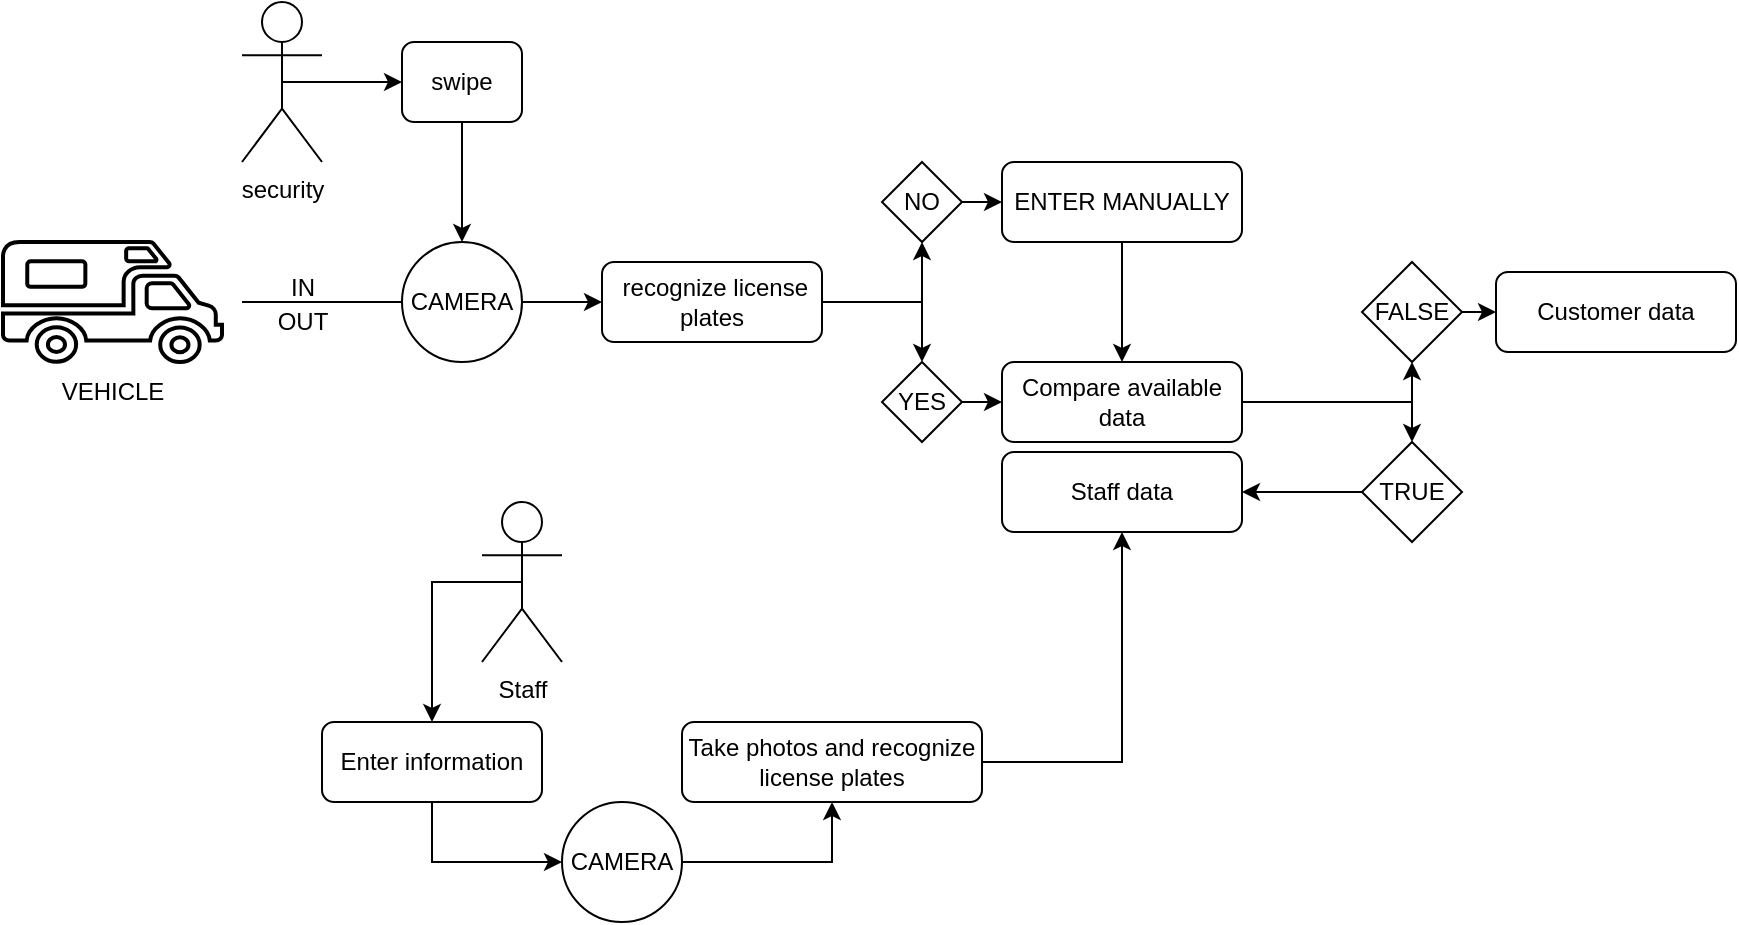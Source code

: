 <mxfile version="24.4.8" type="github">
  <diagram name="Trang-1" id="9g4NJWQaRpeCCxSCEzkC">
    <mxGraphModel dx="1235" dy="1783" grid="0" gridSize="10" guides="1" tooltips="1" connect="1" arrows="1" fold="1" page="1" pageScale="1" pageWidth="827" pageHeight="1169" math="0" shadow="0">
      <root>
        <mxCell id="0" />
        <mxCell id="1" parent="0" />
        <mxCell id="WoNUFKYh86xmJahRJ14r-59" style="edgeStyle=orthogonalEdgeStyle;rounded=0;orthogonalLoop=1;jettySize=auto;html=1;exitX=0.5;exitY=0.5;exitDx=0;exitDy=0;exitPerimeter=0;" edge="1" parent="1" source="WoNUFKYh86xmJahRJ14r-2" target="WoNUFKYh86xmJahRJ14r-58">
          <mxGeometry relative="1" as="geometry" />
        </mxCell>
        <mxCell id="WoNUFKYh86xmJahRJ14r-2" value="security" style="shape=umlActor;verticalLabelPosition=bottom;verticalAlign=top;html=1;outlineConnect=0;" vertex="1" parent="1">
          <mxGeometry x="200" y="-20" width="40" height="80" as="geometry" />
        </mxCell>
        <mxCell id="WoNUFKYh86xmJahRJ14r-68" style="edgeStyle=orthogonalEdgeStyle;rounded=0;orthogonalLoop=1;jettySize=auto;html=1;exitX=1;exitY=0.5;exitDx=0;exitDy=0;" edge="1" parent="1" source="WoNUFKYh86xmJahRJ14r-7" target="WoNUFKYh86xmJahRJ14r-61">
          <mxGeometry relative="1" as="geometry" />
        </mxCell>
        <mxCell id="WoNUFKYh86xmJahRJ14r-7" value="CAMERA" style="ellipse;whiteSpace=wrap;html=1;aspect=fixed;" vertex="1" parent="1">
          <mxGeometry x="280" y="100" width="60" height="60" as="geometry" />
        </mxCell>
        <mxCell id="WoNUFKYh86xmJahRJ14r-102" style="edgeStyle=orthogonalEdgeStyle;rounded=0;orthogonalLoop=1;jettySize=auto;html=1;exitX=1;exitY=0.5;exitDx=0;exitDy=0;entryX=0.5;entryY=1;entryDx=0;entryDy=0;" edge="1" parent="1" source="WoNUFKYh86xmJahRJ14r-30" target="WoNUFKYh86xmJahRJ14r-94">
          <mxGeometry relative="1" as="geometry" />
        </mxCell>
        <mxCell id="WoNUFKYh86xmJahRJ14r-30" value="Take photos and recognize license plates" style="rounded=1;whiteSpace=wrap;html=1;" vertex="1" parent="1">
          <mxGeometry x="420" y="340" width="150" height="40" as="geometry" />
        </mxCell>
        <mxCell id="WoNUFKYh86xmJahRJ14r-92" style="edgeStyle=orthogonalEdgeStyle;rounded=0;orthogonalLoop=1;jettySize=auto;html=1;exitX=0.5;exitY=0.5;exitDx=0;exitDy=0;exitPerimeter=0;entryX=0.5;entryY=0;entryDx=0;entryDy=0;" edge="1" parent="1" source="WoNUFKYh86xmJahRJ14r-31" target="WoNUFKYh86xmJahRJ14r-35">
          <mxGeometry relative="1" as="geometry">
            <Array as="points">
              <mxPoint x="295" y="270" />
            </Array>
          </mxGeometry>
        </mxCell>
        <mxCell id="WoNUFKYh86xmJahRJ14r-31" value="Staff" style="shape=umlActor;verticalLabelPosition=bottom;verticalAlign=top;html=1;outlineConnect=0;" vertex="1" parent="1">
          <mxGeometry x="320" y="230" width="40" height="80" as="geometry" />
        </mxCell>
        <mxCell id="WoNUFKYh86xmJahRJ14r-101" style="edgeStyle=orthogonalEdgeStyle;rounded=0;orthogonalLoop=1;jettySize=auto;html=1;exitX=1;exitY=0.5;exitDx=0;exitDy=0;entryX=0.5;entryY=1;entryDx=0;entryDy=0;" edge="1" parent="1" source="WoNUFKYh86xmJahRJ14r-33" target="WoNUFKYh86xmJahRJ14r-30">
          <mxGeometry relative="1" as="geometry" />
        </mxCell>
        <mxCell id="WoNUFKYh86xmJahRJ14r-33" value="CAMERA" style="ellipse;whiteSpace=wrap;html=1;aspect=fixed;" vertex="1" parent="1">
          <mxGeometry x="360" y="380" width="60" height="60" as="geometry" />
        </mxCell>
        <mxCell id="WoNUFKYh86xmJahRJ14r-93" style="edgeStyle=orthogonalEdgeStyle;rounded=0;orthogonalLoop=1;jettySize=auto;html=1;exitX=0.5;exitY=1;exitDx=0;exitDy=0;entryX=0;entryY=0.5;entryDx=0;entryDy=0;" edge="1" parent="1" source="WoNUFKYh86xmJahRJ14r-35" target="WoNUFKYh86xmJahRJ14r-33">
          <mxGeometry relative="1" as="geometry" />
        </mxCell>
        <mxCell id="WoNUFKYh86xmJahRJ14r-35" value="Enter information" style="rounded=1;whiteSpace=wrap;html=1;" vertex="1" parent="1">
          <mxGeometry x="240" y="340" width="110" height="40" as="geometry" />
        </mxCell>
        <mxCell id="WoNUFKYh86xmJahRJ14r-51" value="" style="shape=mxgraph.signs.sports.rv;html=1;pointerEvents=1;fillColor=#ffffff;strokeColor=default;verticalLabelPosition=bottom;verticalAlign=top;align=center;fillStyle=auto;strokeWidth=2;" vertex="1" parent="1">
          <mxGeometry x="80" y="100" width="110" height="60" as="geometry" />
        </mxCell>
        <mxCell id="WoNUFKYh86xmJahRJ14r-53" value="" style="line;strokeWidth=1;rotatable=0;dashed=0;labelPosition=right;align=left;verticalAlign=middle;spacingTop=0;spacingLeft=6;points=[];portConstraint=eastwest;" vertex="1" parent="1">
          <mxGeometry x="200" y="125" width="80" height="10" as="geometry" />
        </mxCell>
        <mxCell id="WoNUFKYh86xmJahRJ14r-54" value="IN" style="text;html=1;align=center;verticalAlign=middle;resizable=0;points=[];autosize=1;strokeColor=none;fillColor=none;" vertex="1" parent="1">
          <mxGeometry x="210" y="108" width="40" height="30" as="geometry" />
        </mxCell>
        <mxCell id="WoNUFKYh86xmJahRJ14r-55" value="OUT" style="text;html=1;align=center;verticalAlign=middle;resizable=0;points=[];autosize=1;strokeColor=none;fillColor=none;" vertex="1" parent="1">
          <mxGeometry x="205" y="125" width="50" height="30" as="geometry" />
        </mxCell>
        <mxCell id="WoNUFKYh86xmJahRJ14r-60" style="edgeStyle=orthogonalEdgeStyle;rounded=0;orthogonalLoop=1;jettySize=auto;html=1;exitX=0.5;exitY=1;exitDx=0;exitDy=0;entryX=0.5;entryY=0;entryDx=0;entryDy=0;" edge="1" parent="1" source="WoNUFKYh86xmJahRJ14r-58" target="WoNUFKYh86xmJahRJ14r-7">
          <mxGeometry relative="1" as="geometry" />
        </mxCell>
        <mxCell id="WoNUFKYh86xmJahRJ14r-58" value="swipe" style="rounded=1;whiteSpace=wrap;html=1;" vertex="1" parent="1">
          <mxGeometry x="280" width="60" height="40" as="geometry" />
        </mxCell>
        <mxCell id="WoNUFKYh86xmJahRJ14r-66" style="edgeStyle=orthogonalEdgeStyle;rounded=0;orthogonalLoop=1;jettySize=auto;html=1;exitX=1;exitY=0.5;exitDx=0;exitDy=0;entryX=0.5;entryY=1;entryDx=0;entryDy=0;" edge="1" parent="1" source="WoNUFKYh86xmJahRJ14r-61" target="WoNUFKYh86xmJahRJ14r-62">
          <mxGeometry relative="1" as="geometry" />
        </mxCell>
        <mxCell id="WoNUFKYh86xmJahRJ14r-67" style="edgeStyle=orthogonalEdgeStyle;rounded=0;orthogonalLoop=1;jettySize=auto;html=1;exitX=1;exitY=0.5;exitDx=0;exitDy=0;entryX=0.5;entryY=0;entryDx=0;entryDy=0;" edge="1" parent="1" source="WoNUFKYh86xmJahRJ14r-61" target="WoNUFKYh86xmJahRJ14r-63">
          <mxGeometry relative="1" as="geometry" />
        </mxCell>
        <mxCell id="WoNUFKYh86xmJahRJ14r-61" value="&amp;nbsp;recognize license plates" style="rounded=1;whiteSpace=wrap;html=1;" vertex="1" parent="1">
          <mxGeometry x="380" y="110" width="110" height="40" as="geometry" />
        </mxCell>
        <mxCell id="WoNUFKYh86xmJahRJ14r-70" style="edgeStyle=orthogonalEdgeStyle;rounded=0;orthogonalLoop=1;jettySize=auto;html=1;exitX=1;exitY=0.5;exitDx=0;exitDy=0;entryX=0;entryY=0.5;entryDx=0;entryDy=0;" edge="1" parent="1" source="WoNUFKYh86xmJahRJ14r-62" target="WoNUFKYh86xmJahRJ14r-69">
          <mxGeometry relative="1" as="geometry" />
        </mxCell>
        <mxCell id="WoNUFKYh86xmJahRJ14r-62" value="NO" style="rhombus;whiteSpace=wrap;html=1;" vertex="1" parent="1">
          <mxGeometry x="520" y="60" width="40" height="40" as="geometry" />
        </mxCell>
        <mxCell id="WoNUFKYh86xmJahRJ14r-63" value="YES" style="rhombus;whiteSpace=wrap;html=1;" vertex="1" parent="1">
          <mxGeometry x="520" y="160" width="40" height="40" as="geometry" />
        </mxCell>
        <mxCell id="WoNUFKYh86xmJahRJ14r-81" style="edgeStyle=orthogonalEdgeStyle;rounded=0;orthogonalLoop=1;jettySize=auto;html=1;exitX=0.5;exitY=1;exitDx=0;exitDy=0;entryX=0.5;entryY=0;entryDx=0;entryDy=0;" edge="1" parent="1" source="WoNUFKYh86xmJahRJ14r-69" target="WoNUFKYh86xmJahRJ14r-79">
          <mxGeometry relative="1" as="geometry" />
        </mxCell>
        <mxCell id="WoNUFKYh86xmJahRJ14r-69" value="ENTER MANUALLY" style="rounded=1;whiteSpace=wrap;html=1;" vertex="1" parent="1">
          <mxGeometry x="580" y="60" width="120" height="40" as="geometry" />
        </mxCell>
        <mxCell id="WoNUFKYh86xmJahRJ14r-72" value="VEHICLE" style="text;html=1;align=center;verticalAlign=middle;resizable=0;points=[];autosize=1;strokeColor=none;fillColor=none;" vertex="1" parent="1">
          <mxGeometry x="100" y="160" width="70" height="30" as="geometry" />
        </mxCell>
        <mxCell id="WoNUFKYh86xmJahRJ14r-97" style="edgeStyle=orthogonalEdgeStyle;rounded=0;orthogonalLoop=1;jettySize=auto;html=1;exitX=1;exitY=0.5;exitDx=0;exitDy=0;entryX=0;entryY=0.5;entryDx=0;entryDy=0;" edge="1" parent="1" source="WoNUFKYh86xmJahRJ14r-76" target="WoNUFKYh86xmJahRJ14r-96">
          <mxGeometry relative="1" as="geometry" />
        </mxCell>
        <mxCell id="WoNUFKYh86xmJahRJ14r-76" value="FALSE" style="rhombus;whiteSpace=wrap;html=1;" vertex="1" parent="1">
          <mxGeometry x="760" y="110" width="50" height="50" as="geometry" />
        </mxCell>
        <mxCell id="WoNUFKYh86xmJahRJ14r-95" style="edgeStyle=orthogonalEdgeStyle;rounded=0;orthogonalLoop=1;jettySize=auto;html=1;exitX=0;exitY=0.5;exitDx=0;exitDy=0;entryX=1;entryY=0.5;entryDx=0;entryDy=0;" edge="1" parent="1" source="WoNUFKYh86xmJahRJ14r-77" target="WoNUFKYh86xmJahRJ14r-94">
          <mxGeometry relative="1" as="geometry" />
        </mxCell>
        <mxCell id="WoNUFKYh86xmJahRJ14r-77" value="TRUE" style="rhombus;whiteSpace=wrap;html=1;" vertex="1" parent="1">
          <mxGeometry x="760" y="200" width="50" height="50" as="geometry" />
        </mxCell>
        <mxCell id="WoNUFKYh86xmJahRJ14r-82" style="edgeStyle=orthogonalEdgeStyle;rounded=0;orthogonalLoop=1;jettySize=auto;html=1;exitX=1;exitY=0.5;exitDx=0;exitDy=0;entryX=0.5;entryY=1;entryDx=0;entryDy=0;" edge="1" parent="1" source="WoNUFKYh86xmJahRJ14r-79" target="WoNUFKYh86xmJahRJ14r-76">
          <mxGeometry relative="1" as="geometry">
            <Array as="points">
              <mxPoint x="785" y="180" />
            </Array>
          </mxGeometry>
        </mxCell>
        <mxCell id="WoNUFKYh86xmJahRJ14r-83" style="edgeStyle=orthogonalEdgeStyle;rounded=0;orthogonalLoop=1;jettySize=auto;html=1;exitX=1;exitY=0.5;exitDx=0;exitDy=0;entryX=0.5;entryY=0;entryDx=0;entryDy=0;" edge="1" parent="1" source="WoNUFKYh86xmJahRJ14r-79" target="WoNUFKYh86xmJahRJ14r-77">
          <mxGeometry relative="1" as="geometry">
            <Array as="points">
              <mxPoint x="785" y="180" />
            </Array>
          </mxGeometry>
        </mxCell>
        <mxCell id="WoNUFKYh86xmJahRJ14r-79" value="Compare available data" style="rounded=1;whiteSpace=wrap;html=1;" vertex="1" parent="1">
          <mxGeometry x="580" y="160" width="120" height="40" as="geometry" />
        </mxCell>
        <mxCell id="WoNUFKYh86xmJahRJ14r-80" style="edgeStyle=orthogonalEdgeStyle;rounded=0;orthogonalLoop=1;jettySize=auto;html=1;exitX=1;exitY=0.5;exitDx=0;exitDy=0;entryX=0;entryY=0.5;entryDx=0;entryDy=0;" edge="1" parent="1" source="WoNUFKYh86xmJahRJ14r-63" target="WoNUFKYh86xmJahRJ14r-79">
          <mxGeometry relative="1" as="geometry" />
        </mxCell>
        <mxCell id="WoNUFKYh86xmJahRJ14r-94" value="Staff data" style="rounded=1;whiteSpace=wrap;html=1;" vertex="1" parent="1">
          <mxGeometry x="580" y="205" width="120" height="40" as="geometry" />
        </mxCell>
        <mxCell id="WoNUFKYh86xmJahRJ14r-96" value="Customer data" style="rounded=1;whiteSpace=wrap;html=1;" vertex="1" parent="1">
          <mxGeometry x="827" y="115" width="120" height="40" as="geometry" />
        </mxCell>
      </root>
    </mxGraphModel>
  </diagram>
</mxfile>
